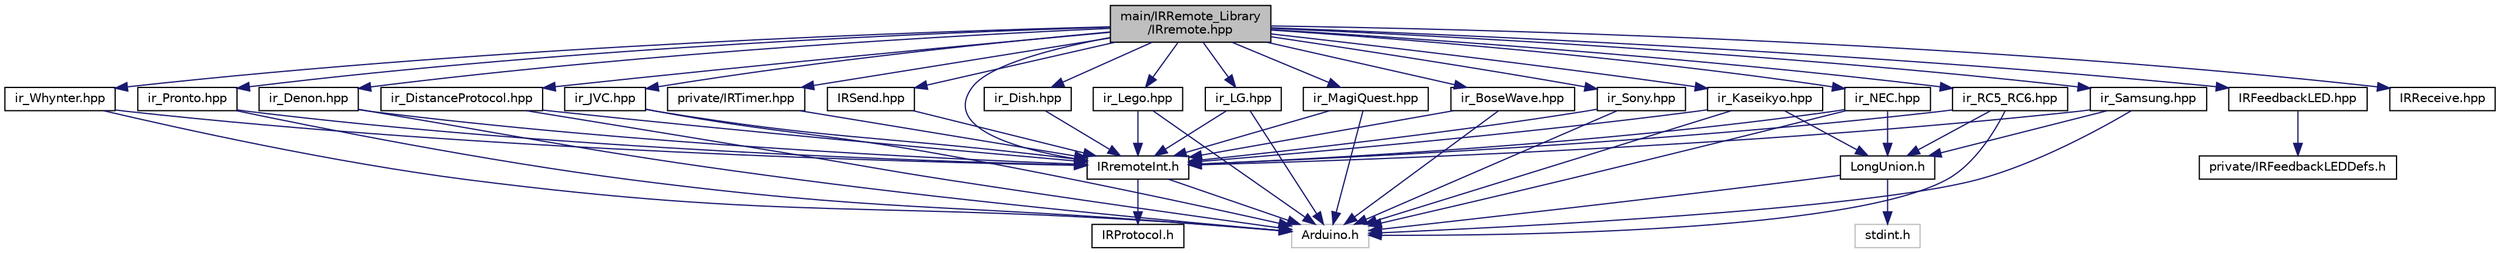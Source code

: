 digraph "main/IRRemote_Library/IRremote.hpp"
{
 // LATEX_PDF_SIZE
  edge [fontname="Helvetica",fontsize="10",labelfontname="Helvetica",labelfontsize="10"];
  node [fontname="Helvetica",fontsize="10",shape=record];
  Node1 [label="main/IRRemote_Library\l/IRremote.hpp",height=0.2,width=0.4,color="black", fillcolor="grey75", style="filled", fontcolor="black",tooltip="Public API to the library."];
  Node1 -> Node2 [color="midnightblue",fontsize="10",style="solid"];
  Node2 [label="IRremoteInt.h",height=0.2,width=0.4,color="black", fillcolor="white", style="filled",URL="$_i_rremote_int_8h.html",tooltip="Contains all declarations required for the interface to IRremote. Could not be named IRremote...."];
  Node2 -> Node3 [color="midnightblue",fontsize="10",style="solid"];
  Node3 [label="Arduino.h",height=0.2,width=0.4,color="grey75", fillcolor="white", style="filled",tooltip=" "];
  Node2 -> Node4 [color="midnightblue",fontsize="10",style="solid"];
  Node4 [label="IRProtocol.h",height=0.2,width=0.4,color="black", fillcolor="white", style="filled",URL="$_i_r_protocol_8h.html",tooltip="Common declarations for receiving and sending."];
  Node1 -> Node5 [color="midnightblue",fontsize="10",style="solid"];
  Node5 [label="private/IRTimer.hpp",height=0.2,width=0.4,color="black", fillcolor="white", style="filled",URL="$_i_r_timer_8hpp.html",tooltip="All timer specific definitions are contained in this file."];
  Node5 -> Node2 [color="midnightblue",fontsize="10",style="solid"];
  Node1 -> Node6 [color="midnightblue",fontsize="10",style="solid"];
  Node6 [label="IRFeedbackLED.hpp",height=0.2,width=0.4,color="black", fillcolor="white", style="filled",URL="$_i_r_feedback_l_e_d_8hpp.html",tooltip="All Feedback LED specific functions are contained in this file."];
  Node6 -> Node7 [color="midnightblue",fontsize="10",style="solid"];
  Node7 [label="private/IRFeedbackLEDDefs.h",height=0.2,width=0.4,color="black", fillcolor="white", style="filled",URL="$_i_r_feedback_l_e_d_defs_8h.html",tooltip="All feedback LED definitions are contained in this file."];
  Node1 -> Node8 [color="midnightblue",fontsize="10",style="solid"];
  Node8 [label="IRReceive.hpp",height=0.2,width=0.4,color="black", fillcolor="white", style="filled",URL="$_i_r_receive_8hpp.html",tooltip=" "];
  Node1 -> Node9 [color="midnightblue",fontsize="10",style="solid"];
  Node9 [label="IRSend.hpp",height=0.2,width=0.4,color="black", fillcolor="white", style="filled",URL="$_i_r_send_8hpp.html",tooltip=" "];
  Node9 -> Node2 [color="midnightblue",fontsize="10",style="solid"];
  Node1 -> Node10 [color="midnightblue",fontsize="10",style="solid"];
  Node10 [label="ir_BoseWave.hpp",height=0.2,width=0.4,color="black", fillcolor="white", style="filled",URL="$ir___bose_wave_8hpp.html",tooltip=" "];
  Node10 -> Node3 [color="midnightblue",fontsize="10",style="solid"];
  Node10 -> Node2 [color="midnightblue",fontsize="10",style="solid"];
  Node1 -> Node11 [color="midnightblue",fontsize="10",style="solid"];
  Node11 [label="ir_Denon.hpp",height=0.2,width=0.4,color="black", fillcolor="white", style="filled",URL="$ir___denon_8hpp.html",tooltip=" "];
  Node11 -> Node3 [color="midnightblue",fontsize="10",style="solid"];
  Node11 -> Node2 [color="midnightblue",fontsize="10",style="solid"];
  Node1 -> Node12 [color="midnightblue",fontsize="10",style="solid"];
  Node12 [label="ir_DistanceProtocol.hpp",height=0.2,width=0.4,color="black", fillcolor="white", style="filled",URL="$ir___distance_protocol_8hpp.html",tooltip=" "];
  Node12 -> Node3 [color="midnightblue",fontsize="10",style="solid"];
  Node12 -> Node2 [color="midnightblue",fontsize="10",style="solid"];
  Node1 -> Node13 [color="midnightblue",fontsize="10",style="solid"];
  Node13 [label="ir_JVC.hpp",height=0.2,width=0.4,color="black", fillcolor="white", style="filled",URL="$ir___j_v_c_8hpp.html",tooltip=" "];
  Node13 -> Node3 [color="midnightblue",fontsize="10",style="solid"];
  Node13 -> Node2 [color="midnightblue",fontsize="10",style="solid"];
  Node1 -> Node14 [color="midnightblue",fontsize="10",style="solid"];
  Node14 [label="ir_Kaseikyo.hpp",height=0.2,width=0.4,color="black", fillcolor="white", style="filled",URL="$ir___kaseikyo_8hpp.html",tooltip=" "];
  Node14 -> Node3 [color="midnightblue",fontsize="10",style="solid"];
  Node14 -> Node2 [color="midnightblue",fontsize="10",style="solid"];
  Node14 -> Node15 [color="midnightblue",fontsize="10",style="solid"];
  Node15 [label="LongUnion.h",height=0.2,width=0.4,color="black", fillcolor="white", style="filled",URL="$_long_union_8h.html",tooltip=" "];
  Node15 -> Node3 [color="midnightblue",fontsize="10",style="solid"];
  Node15 -> Node16 [color="midnightblue",fontsize="10",style="solid"];
  Node16 [label="stdint.h",height=0.2,width=0.4,color="grey75", fillcolor="white", style="filled",tooltip=" "];
  Node1 -> Node17 [color="midnightblue",fontsize="10",style="solid"];
  Node17 [label="ir_Lego.hpp",height=0.2,width=0.4,color="black", fillcolor="white", style="filled",URL="$ir___lego_8hpp.html",tooltip=" "];
  Node17 -> Node3 [color="midnightblue",fontsize="10",style="solid"];
  Node17 -> Node2 [color="midnightblue",fontsize="10",style="solid"];
  Node1 -> Node18 [color="midnightblue",fontsize="10",style="solid"];
  Node18 [label="ir_LG.hpp",height=0.2,width=0.4,color="black", fillcolor="white", style="filled",URL="$ir___l_g_8hpp.html",tooltip=" "];
  Node18 -> Node3 [color="midnightblue",fontsize="10",style="solid"];
  Node18 -> Node2 [color="midnightblue",fontsize="10",style="solid"];
  Node1 -> Node19 [color="midnightblue",fontsize="10",style="solid"];
  Node19 [label="ir_MagiQuest.hpp",height=0.2,width=0.4,color="black", fillcolor="white", style="filled",URL="$ir___magi_quest_8hpp.html",tooltip=" "];
  Node19 -> Node3 [color="midnightblue",fontsize="10",style="solid"];
  Node19 -> Node2 [color="midnightblue",fontsize="10",style="solid"];
  Node1 -> Node20 [color="midnightblue",fontsize="10",style="solid"];
  Node20 [label="ir_NEC.hpp",height=0.2,width=0.4,color="black", fillcolor="white", style="filled",URL="$ir___n_e_c_8hpp.html",tooltip=" "];
  Node20 -> Node3 [color="midnightblue",fontsize="10",style="solid"];
  Node20 -> Node2 [color="midnightblue",fontsize="10",style="solid"];
  Node20 -> Node15 [color="midnightblue",fontsize="10",style="solid"];
  Node1 -> Node21 [color="midnightblue",fontsize="10",style="solid"];
  Node21 [label="ir_RC5_RC6.hpp",height=0.2,width=0.4,color="black", fillcolor="white", style="filled",URL="$ir___r_c5___r_c6_8hpp.html",tooltip=" "];
  Node21 -> Node3 [color="midnightblue",fontsize="10",style="solid"];
  Node21 -> Node2 [color="midnightblue",fontsize="10",style="solid"];
  Node21 -> Node15 [color="midnightblue",fontsize="10",style="solid"];
  Node1 -> Node22 [color="midnightblue",fontsize="10",style="solid"];
  Node22 [label="ir_Samsung.hpp",height=0.2,width=0.4,color="black", fillcolor="white", style="filled",URL="$ir___samsung_8hpp.html",tooltip=" "];
  Node22 -> Node3 [color="midnightblue",fontsize="10",style="solid"];
  Node22 -> Node2 [color="midnightblue",fontsize="10",style="solid"];
  Node22 -> Node15 [color="midnightblue",fontsize="10",style="solid"];
  Node1 -> Node23 [color="midnightblue",fontsize="10",style="solid"];
  Node23 [label="ir_Sony.hpp",height=0.2,width=0.4,color="black", fillcolor="white", style="filled",URL="$ir___sony_8hpp.html",tooltip=" "];
  Node23 -> Node3 [color="midnightblue",fontsize="10",style="solid"];
  Node23 -> Node2 [color="midnightblue",fontsize="10",style="solid"];
  Node1 -> Node24 [color="midnightblue",fontsize="10",style="solid"];
  Node24 [label="ir_Whynter.hpp",height=0.2,width=0.4,color="black", fillcolor="white", style="filled",URL="$ir___whynter_8hpp.html",tooltip=" "];
  Node24 -> Node3 [color="midnightblue",fontsize="10",style="solid"];
  Node24 -> Node2 [color="midnightblue",fontsize="10",style="solid"];
  Node1 -> Node25 [color="midnightblue",fontsize="10",style="solid"];
  Node25 [label="ir_Pronto.hpp",height=0.2,width=0.4,color="black", fillcolor="white", style="filled",URL="$ir___pronto_8hpp.html",tooltip=" "];
  Node25 -> Node3 [color="midnightblue",fontsize="10",style="solid"];
  Node25 -> Node2 [color="midnightblue",fontsize="10",style="solid"];
  Node1 -> Node26 [color="midnightblue",fontsize="10",style="solid"];
  Node26 [label="ir_Dish.hpp",height=0.2,width=0.4,color="black", fillcolor="white", style="filled",URL="$ir___dish_8hpp.html",tooltip=" "];
  Node26 -> Node2 [color="midnightblue",fontsize="10",style="solid"];
}
